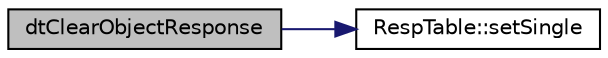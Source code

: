 digraph "dtClearObjectResponse"
{
  edge [fontname="Helvetica",fontsize="10",labelfontname="Helvetica",labelfontsize="10"];
  node [fontname="Helvetica",fontsize="10",shape=record];
  rankdir="LR";
  Node1 [label="dtClearObjectResponse",height=0.2,width=0.4,color="black", fillcolor="grey75", style="filled", fontcolor="black"];
  Node1 -> Node2 [color="midnightblue",fontsize="10",style="solid",fontname="Helvetica"];
  Node2 [label="RespTable::setSingle",height=0.2,width=0.4,color="black", fillcolor="white", style="filled",URL="$class_resp_table.html#a3cf99f3864de6655b41b68c13fe498cc"];
}
